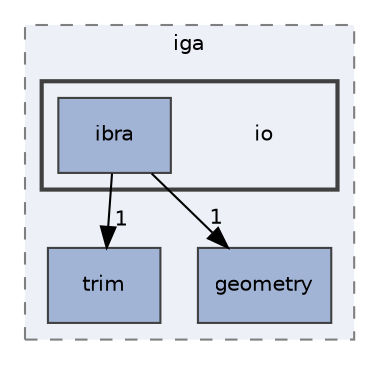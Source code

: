 digraph "io"
{
 // LATEX_PDF_SIZE
  edge [fontname="Helvetica",fontsize="10",labelfontname="Helvetica",labelfontsize="10"];
  node [fontname="Helvetica",fontsize="10",shape=record];
  compound=true
  subgraph clusterdir_d2a3c23294a1b1015b1b8e8721ddded8 {
    graph [ bgcolor="#edf0f7", pencolor="grey50", style="filled,dashed,", label="iga", fontname="Helvetica", fontsize="10", URL="dir_d2a3c23294a1b1015b1b8e8721ddded8.html"]
  dir_3a8a27db37838cd238997301ec88b300 [shape=box, label="trim", style="filled,", fillcolor="#a2b4d6", color="grey25", URL="dir_3a8a27db37838cd238997301ec88b300.html"];
  dir_b534248905b8119b36a62f0ff7e8fe43 [shape=box, label="geometry", style="filled,", fillcolor="#a2b4d6", color="grey25", URL="dir_b534248905b8119b36a62f0ff7e8fe43.html"];
  subgraph clusterdir_c3ccff8517fbe337b2b8ad503c3a1590 {
    graph [ bgcolor="#edf0f7", pencolor="grey25", style="filled,bold,", label="", fontname="Helvetica", fontsize="10", URL="dir_c3ccff8517fbe337b2b8ad503c3a1590.html"]
    dir_c3ccff8517fbe337b2b8ad503c3a1590 [shape=plaintext, label="io"];
  dir_440ded016e37adf92567ec9f8d67bf61 [shape=box, label="ibra", style="filled,", fillcolor="#a2b4d6", color="grey25", URL="dir_440ded016e37adf92567ec9f8d67bf61.html"];
  }
  }
  dir_440ded016e37adf92567ec9f8d67bf61->dir_3a8a27db37838cd238997301ec88b300 [headlabel="1", labeldistance=1.5 headhref="dir_000002_000007.html"];
  dir_440ded016e37adf92567ec9f8d67bf61->dir_b534248905b8119b36a62f0ff7e8fe43 [headlabel="1", labeldistance=1.5 headhref="dir_000002_000001.html"];
}
